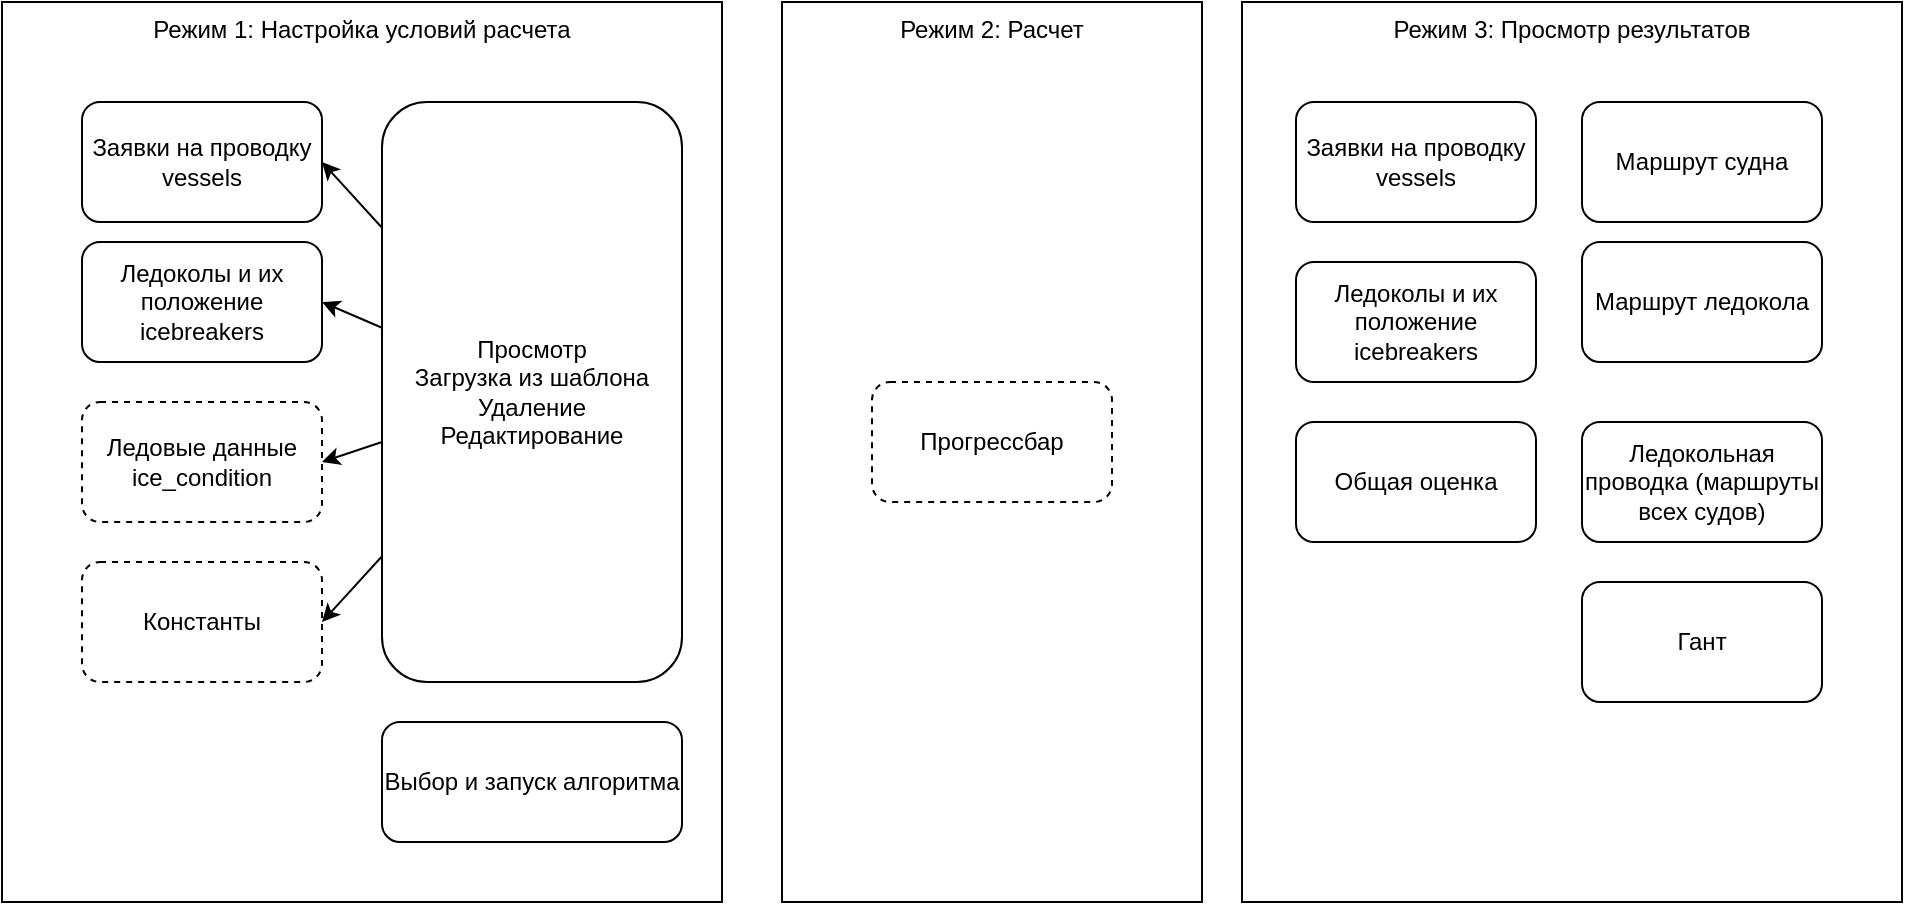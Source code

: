 <mxfile>
    <diagram id="iVZ-9rOYdARbzuebSKTK" name="Страница 1">
        <mxGraphModel dx="1207" dy="663" grid="1" gridSize="10" guides="1" tooltips="1" connect="1" arrows="1" fold="1" page="1" pageScale="1" pageWidth="827" pageHeight="1169" math="0" shadow="0">
            <root>
                <mxCell id="0"/>
                <mxCell id="1" parent="0"/>
                <mxCell id="2" value="Режим 1: Настройка условий расчета" style="rounded=0;whiteSpace=wrap;html=1;verticalAlign=top;" parent="1" vertex="1">
                    <mxGeometry x="60" y="50" width="360" height="450" as="geometry"/>
                </mxCell>
                <mxCell id="3" value="Заявки на проводку&lt;br&gt;vessels" style="rounded=1;whiteSpace=wrap;html=1;" parent="1" vertex="1">
                    <mxGeometry x="100" y="100" width="120" height="60" as="geometry"/>
                </mxCell>
                <mxCell id="4" value="Ледоколы и их положение&lt;br&gt;icebreakers" style="rounded=1;whiteSpace=wrap;html=1;" vertex="1" parent="1">
                    <mxGeometry x="100" y="170" width="120" height="60" as="geometry"/>
                </mxCell>
                <mxCell id="5" value="Ледовые данные&lt;br&gt;ice_condition" style="rounded=1;whiteSpace=wrap;html=1;dashed=1;" vertex="1" parent="1">
                    <mxGeometry x="100" y="250" width="120" height="60" as="geometry"/>
                </mxCell>
                <mxCell id="6" value="Константы" style="rounded=1;whiteSpace=wrap;html=1;dashed=1;" vertex="1" parent="1">
                    <mxGeometry x="100" y="330" width="120" height="60" as="geometry"/>
                </mxCell>
                <mxCell id="7" value="Режим 2: Расчет" style="rounded=0;whiteSpace=wrap;html=1;verticalAlign=top;" vertex="1" parent="1">
                    <mxGeometry x="450" y="50" width="210" height="450" as="geometry"/>
                </mxCell>
                <mxCell id="9" style="edgeStyle=none;html=1;entryX=1;entryY=0.5;entryDx=0;entryDy=0;" edge="1" parent="1" source="8" target="3">
                    <mxGeometry relative="1" as="geometry"/>
                </mxCell>
                <mxCell id="10" style="edgeStyle=none;html=1;entryX=1;entryY=0.5;entryDx=0;entryDy=0;" edge="1" parent="1" source="8" target="4">
                    <mxGeometry relative="1" as="geometry"/>
                </mxCell>
                <mxCell id="11" style="edgeStyle=none;html=1;entryX=1;entryY=0.5;entryDx=0;entryDy=0;" edge="1" parent="1" source="8" target="5">
                    <mxGeometry relative="1" as="geometry"/>
                </mxCell>
                <mxCell id="12" style="edgeStyle=none;html=1;entryX=1;entryY=0.5;entryDx=0;entryDy=0;" edge="1" parent="1" source="8" target="6">
                    <mxGeometry relative="1" as="geometry"/>
                </mxCell>
                <mxCell id="8" value="Просмотр&lt;br&gt;Загрузка из шаблона&lt;br&gt;Удаление&lt;br&gt;Редактирование" style="rounded=1;whiteSpace=wrap;html=1;" vertex="1" parent="1">
                    <mxGeometry x="250" y="100" width="150" height="290" as="geometry"/>
                </mxCell>
                <mxCell id="13" value="Выбор и запуск алгоритма" style="rounded=1;whiteSpace=wrap;html=1;" vertex="1" parent="1">
                    <mxGeometry x="250" y="410" width="150" height="60" as="geometry"/>
                </mxCell>
                <mxCell id="14" value="Прогрессбар" style="rounded=1;whiteSpace=wrap;html=1;dashed=1;" vertex="1" parent="1">
                    <mxGeometry x="495" y="240" width="120" height="60" as="geometry"/>
                </mxCell>
                <mxCell id="15" value="Режим 3: Просмотр результатов" style="rounded=0;whiteSpace=wrap;html=1;verticalAlign=top;" vertex="1" parent="1">
                    <mxGeometry x="680" y="50" width="330" height="450" as="geometry"/>
                </mxCell>
                <mxCell id="16" value="Заявки на проводку&lt;br&gt;vessels" style="rounded=1;whiteSpace=wrap;html=1;" vertex="1" parent="1">
                    <mxGeometry x="707" y="100" width="120" height="60" as="geometry"/>
                </mxCell>
                <mxCell id="17" value="Маршрут судна" style="rounded=1;whiteSpace=wrap;html=1;" vertex="1" parent="1">
                    <mxGeometry x="850" y="100" width="120" height="60" as="geometry"/>
                </mxCell>
                <mxCell id="18" value="Маршрут ледокола" style="rounded=1;whiteSpace=wrap;html=1;" vertex="1" parent="1">
                    <mxGeometry x="850" y="170" width="120" height="60" as="geometry"/>
                </mxCell>
                <mxCell id="19" value="Ледокольная проводка (маршруты всех судов)" style="rounded=1;whiteSpace=wrap;html=1;" vertex="1" parent="1">
                    <mxGeometry x="850" y="260" width="120" height="60" as="geometry"/>
                </mxCell>
                <mxCell id="21" value="Гант" style="rounded=1;whiteSpace=wrap;html=1;" vertex="1" parent="1">
                    <mxGeometry x="850" y="340" width="120" height="60" as="geometry"/>
                </mxCell>
                <mxCell id="22" value="Общая оценка" style="rounded=1;whiteSpace=wrap;html=1;" vertex="1" parent="1">
                    <mxGeometry x="707" y="260" width="120" height="60" as="geometry"/>
                </mxCell>
                <mxCell id="23" value="Ледоколы и их положение&lt;br&gt;icebreakers" style="rounded=1;whiteSpace=wrap;html=1;" vertex="1" parent="1">
                    <mxGeometry x="707" y="180" width="120" height="60" as="geometry"/>
                </mxCell>
            </root>
        </mxGraphModel>
    </diagram>
</mxfile>